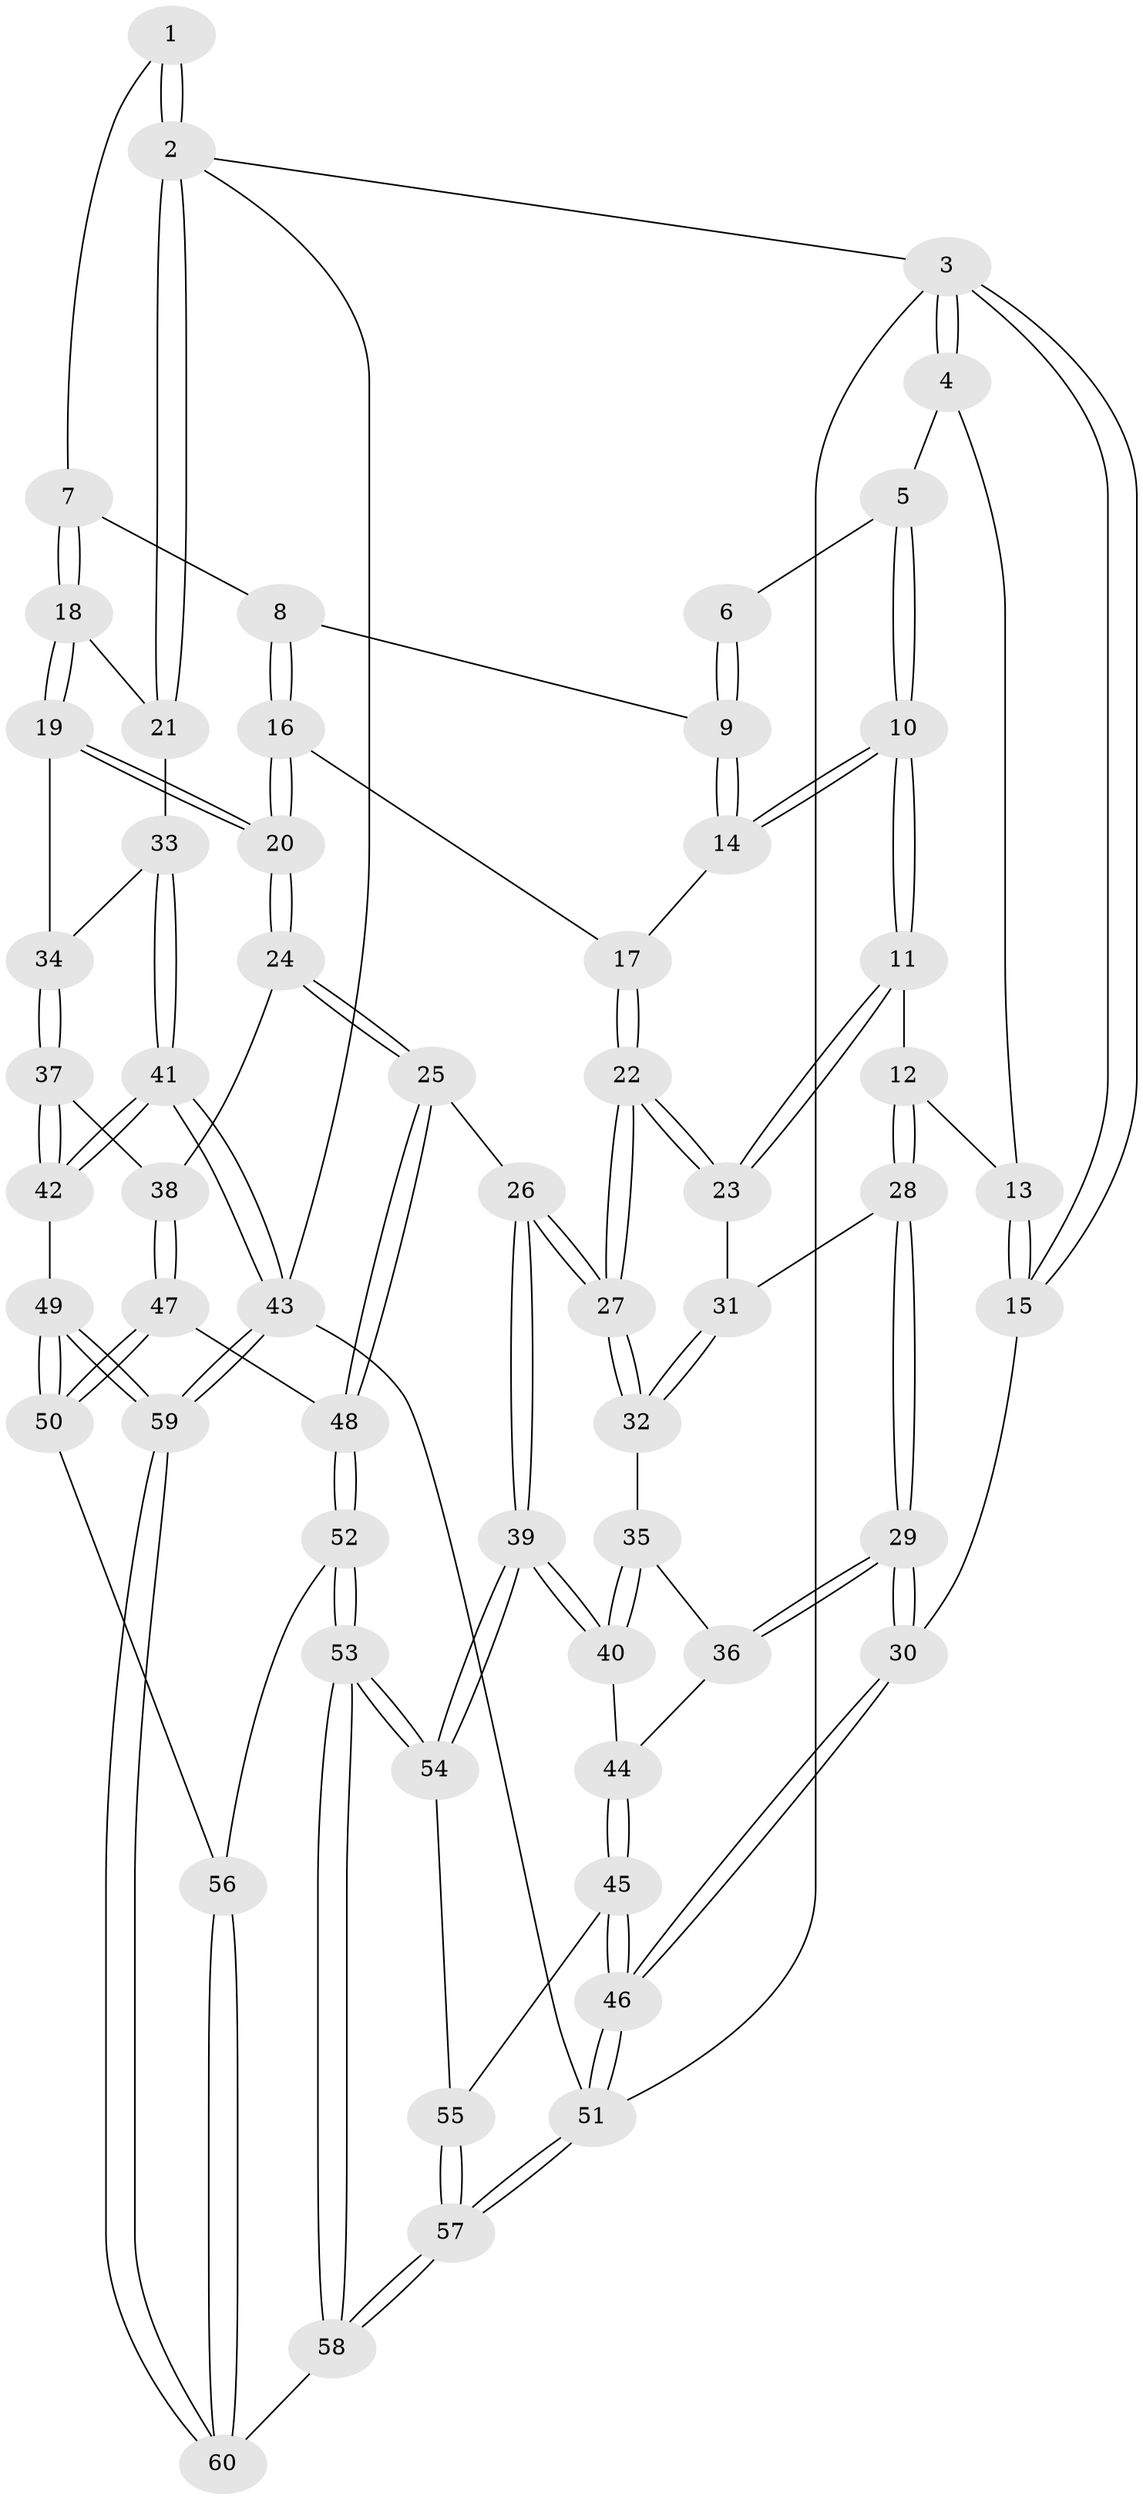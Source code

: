 // coarse degree distribution, {4: 0.3953488372093023, 3: 0.6046511627906976}
// Generated by graph-tools (version 1.1) at 2025/38/03/04/25 23:38:28]
// undirected, 60 vertices, 147 edges
graph export_dot {
  node [color=gray90,style=filled];
  1 [pos="+0.7512693401216234+0"];
  2 [pos="+1+0"];
  3 [pos="+0+0"];
  4 [pos="+0.239754145041644+0"];
  5 [pos="+0.25317444964880775+0"];
  6 [pos="+0.4216069176744487+0"];
  7 [pos="+0.7017357765538184+0.12510582739193765"];
  8 [pos="+0.6353989579502543+0.1475818379187884"];
  9 [pos="+0.4794758104326805+0.024505315927873594"];
  10 [pos="+0.27714505174742965+0.17861483959667263"];
  11 [pos="+0.2700584566078079+0.1860646327552921"];
  12 [pos="+0.17128679117789364+0.22926197027483958"];
  13 [pos="+0.052118083986697206+0.10005404617902816"];
  14 [pos="+0.38933935878798204+0.18343192128646302"];
  15 [pos="+0+0.07339563339188136"];
  16 [pos="+0.581011935409281+0.1967311863121098"];
  17 [pos="+0.4639943144088798+0.2214451872762197"];
  18 [pos="+0.8081048392378934+0.21435473722533147"];
  19 [pos="+0.7782053812844989+0.4077036116804928"];
  20 [pos="+0.6262673562408384+0.5035289700895901"];
  21 [pos="+1+0.10941068208714524"];
  22 [pos="+0.4585378928360412+0.48125255599569244"];
  23 [pos="+0.35240756886373525+0.39822700454732"];
  24 [pos="+0.6249405574702972+0.5050831701188343"];
  25 [pos="+0.5618543153975345+0.5514904125356113"];
  26 [pos="+0.4955407845642699+0.5315726921429468"];
  27 [pos="+0.4747780325328629+0.5107184277275081"];
  28 [pos="+0.08571369207026555+0.3523454697221451"];
  29 [pos="+0+0.44608813820318566"];
  30 [pos="+0+0.4494737232802918"];
  31 [pos="+0.21432490322176825+0.41268307941556853"];
  32 [pos="+0.2585350831347649+0.5128238218945937"];
  33 [pos="+1+0.41917233404096693"];
  34 [pos="+0.8976102634423674+0.4584724696150391"];
  35 [pos="+0.23429345263878362+0.5338110184873555"];
  36 [pos="+0.03556529768953575+0.5257664240364772"];
  37 [pos="+0.8919763213388887+0.6547307286446091"];
  38 [pos="+0.8913721073306735+0.6546535192537074"];
  39 [pos="+0.2654804166568948+0.7131548776249201"];
  40 [pos="+0.253243095320937+0.7002027781332576"];
  41 [pos="+1+0.7203542926110195"];
  42 [pos="+0.9481252141504839+0.7084263466557658"];
  43 [pos="+1+1"];
  44 [pos="+0.0980657432445336+0.6106713821526055"];
  45 [pos="+0.06093421152207213+0.8004467275279997"];
  46 [pos="+0+1"];
  47 [pos="+0.696216968585985+0.7212808446496382"];
  48 [pos="+0.579163447693517+0.625806544332845"];
  49 [pos="+0.8132987108844139+0.8613999606592908"];
  50 [pos="+0.766201889151629+0.8463454761453223"];
  51 [pos="+0+1"];
  52 [pos="+0.5036001434153154+0.8371015214770744"];
  53 [pos="+0.48820938988373996+0.8576788214670777"];
  54 [pos="+0.26286683532165644+0.7513808043333425"];
  55 [pos="+0.23783744005198457+0.7866531310655066"];
  56 [pos="+0.7188246700837899+0.874647913278956"];
  57 [pos="+0.24035146898545337+1"];
  58 [pos="+0.46031789401076395+1"];
  59 [pos="+1+1"];
  60 [pos="+0.5266746752565928+1"];
  1 -- 2;
  1 -- 2;
  1 -- 7;
  2 -- 3;
  2 -- 21;
  2 -- 21;
  2 -- 43;
  3 -- 4;
  3 -- 4;
  3 -- 15;
  3 -- 15;
  3 -- 51;
  4 -- 5;
  4 -- 13;
  5 -- 6;
  5 -- 10;
  5 -- 10;
  6 -- 9;
  6 -- 9;
  7 -- 8;
  7 -- 18;
  7 -- 18;
  8 -- 9;
  8 -- 16;
  8 -- 16;
  9 -- 14;
  9 -- 14;
  10 -- 11;
  10 -- 11;
  10 -- 14;
  10 -- 14;
  11 -- 12;
  11 -- 23;
  11 -- 23;
  12 -- 13;
  12 -- 28;
  12 -- 28;
  13 -- 15;
  13 -- 15;
  14 -- 17;
  15 -- 30;
  16 -- 17;
  16 -- 20;
  16 -- 20;
  17 -- 22;
  17 -- 22;
  18 -- 19;
  18 -- 19;
  18 -- 21;
  19 -- 20;
  19 -- 20;
  19 -- 34;
  20 -- 24;
  20 -- 24;
  21 -- 33;
  22 -- 23;
  22 -- 23;
  22 -- 27;
  22 -- 27;
  23 -- 31;
  24 -- 25;
  24 -- 25;
  24 -- 38;
  25 -- 26;
  25 -- 48;
  25 -- 48;
  26 -- 27;
  26 -- 27;
  26 -- 39;
  26 -- 39;
  27 -- 32;
  27 -- 32;
  28 -- 29;
  28 -- 29;
  28 -- 31;
  29 -- 30;
  29 -- 30;
  29 -- 36;
  29 -- 36;
  30 -- 46;
  30 -- 46;
  31 -- 32;
  31 -- 32;
  32 -- 35;
  33 -- 34;
  33 -- 41;
  33 -- 41;
  34 -- 37;
  34 -- 37;
  35 -- 36;
  35 -- 40;
  35 -- 40;
  36 -- 44;
  37 -- 38;
  37 -- 42;
  37 -- 42;
  38 -- 47;
  38 -- 47;
  39 -- 40;
  39 -- 40;
  39 -- 54;
  39 -- 54;
  40 -- 44;
  41 -- 42;
  41 -- 42;
  41 -- 43;
  41 -- 43;
  42 -- 49;
  43 -- 59;
  43 -- 59;
  43 -- 51;
  44 -- 45;
  44 -- 45;
  45 -- 46;
  45 -- 46;
  45 -- 55;
  46 -- 51;
  46 -- 51;
  47 -- 48;
  47 -- 50;
  47 -- 50;
  48 -- 52;
  48 -- 52;
  49 -- 50;
  49 -- 50;
  49 -- 59;
  49 -- 59;
  50 -- 56;
  51 -- 57;
  51 -- 57;
  52 -- 53;
  52 -- 53;
  52 -- 56;
  53 -- 54;
  53 -- 54;
  53 -- 58;
  53 -- 58;
  54 -- 55;
  55 -- 57;
  55 -- 57;
  56 -- 60;
  56 -- 60;
  57 -- 58;
  57 -- 58;
  58 -- 60;
  59 -- 60;
  59 -- 60;
}
